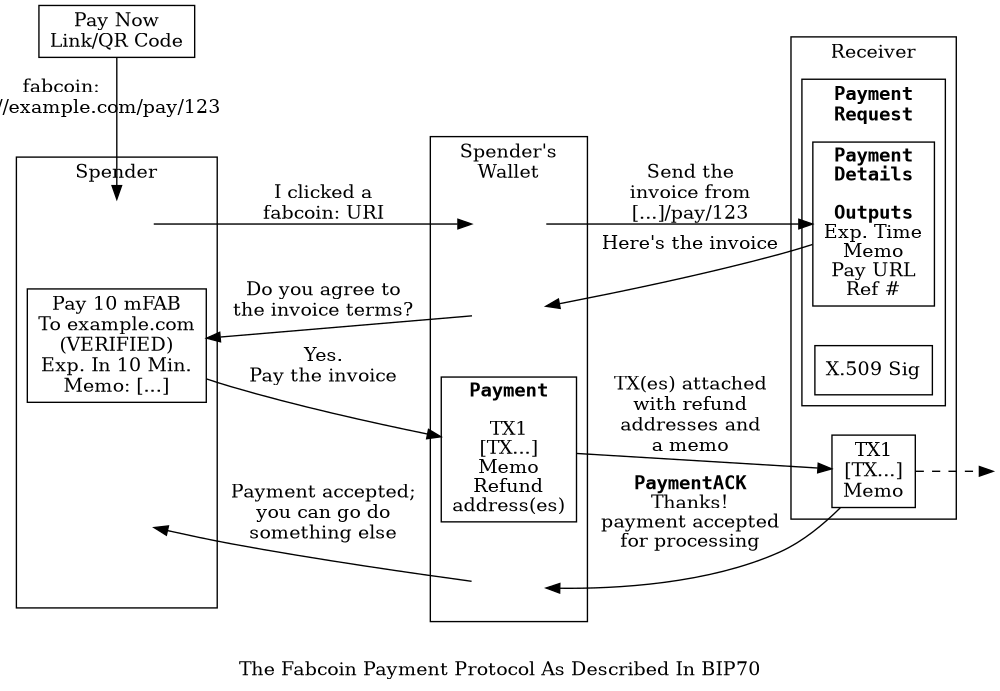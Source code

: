 digraph paymentchannel {
size=6.66;
rankdir=LR;
splines = true;
nodesep = 0.4;

//edge [ minlen = 2 ];
node [ style = invis, shape = box ];

subgraph cluster_client {
    c0;
    c2 [ style = "", label = "Pay 10 mFAB\nTo example.com\n(VERIFIED)\nExp. In 10 Min.\nMemo: [...]" ];
    c3 [ label = " \n \n \n \n \n \n " ];

    label = "Spender"

}

subgraph cluster_wallet {
    w0;
    w1;
    w2 [ style = "", label = <<FONT FACE="Courier-Bold">Payment</FONT><BR/> <BR/>TX1<BR/>[TX...]<BR/>Memo<BR/>Refund<BR/>address(es)> ];
    w3;

    label = "Spender's\nWallet"
}
subgraph cluster_merchant {
    subgraph cluster_payment_request {
        label = <<FONT FACE="Courier-Bold">Payment<BR/>Request</FONT>>
        m1 [ style = "", label = <<FONT FACE="Courier-Bold">Payment<BR/>Details</FONT><BR/> <BR/><FONT FACE="Courier-Bold">Outputs</FONT><BR/>Exp. Time<BR/>Memo<BR/>Pay URL<BR/>Ref #>];
        sig [ style = "", label = "X.509 Sig" ];
    }
    m3 [ style = "", label = "TX1\n[TX...]\nMemo" ];

    label = "Receiver"
}

uri [ style = "", label = "Pay Now\nLink/QR Code" ]

uri -> c0 [constraint = false, label = "fabcoin:\n  ?r=http://example.com/pay/123\n \n \n \n"];
c0 -> w0 [ label = "I clicked a\nfabcoin: URI", weight = 100 ]; 
w0 -> m1 [ label = "Send the\ninvoice from\n[...]/pay/123", weight = 100 ];

m1 -> w1 [ label = "Here's the invoice" ];
w1 -> c2 [ label = "Do you agree to\nthe invoice terms?" ];

p2p [ style = "invis",  label="", width=0, height=0 ];
c2 -> w2 [ label = "Yes.\nPay the invoice" ];
w2 -> m3 [ label = "TX(es) attached\nwith refund\naddresses and\na memo" ];
m3 -> p2p [ label = "", style = dashed ]

m3 -> w3 [ label = <<FONT FACE="Courier-Bold">PaymentACK</FONT><BR/>Thanks!<BR/>payment accepted<BR/>for processing> ];
w3 -> c3 [ label = "Payment accepted;\nyou can go do\nsomething else" ];

label = "\nThe Fabcoin Payment Protocol As Described In BIP70"
}
